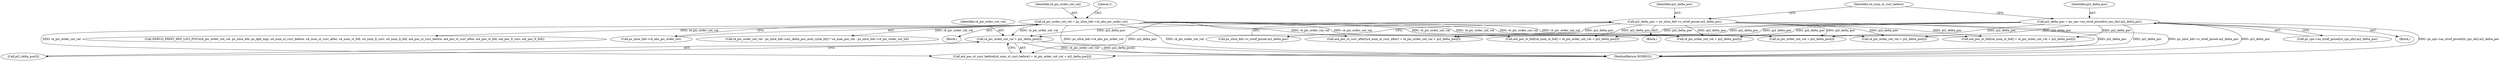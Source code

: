 digraph "0_Android_913d9e8d93d6b81bb8eac3fc2c1426651f5b259d_0@array" {
"1000290" [label="(Call,i4_pic_order_cnt_val + pi2_delta_poc[i])"];
"1000177" [label="(Call,i4_pic_order_cnt_val = ps_slice_hdr->i4_abs_pic_order_cnt)"];
"1000258" [label="(Call,pi2_delta_poc = ps_slice_hdr->s_stref_picset.ai2_delta_poc)"];
"1000221" [label="(Call,pi2_delta_poc = ps_sps->as_stref_picset[st_rps_idx].ai2_delta_poc)"];
"1000260" [label="(Call,ps_slice_hdr->s_stref_picset.ai2_delta_poc)"];
"1000112" [label="(Block,)"];
"1000330" [label="(Call,ai4_poc_st_curr_after[u4_num_st_curr_after] = i4_pic_order_cnt_val + pi2_delta_poc[i])"];
"1000179" [label="(Call,ps_slice_hdr->i4_abs_pic_order_cnt)"];
"1000259" [label="(Identifier,pi2_delta_poc)"];
"1000178" [label="(Identifier,i4_pic_order_cnt_val)"];
"1000299" [label="(Call,ai4_poc_st_foll[u4_num_st_foll] = i4_pic_order_cnt_val + pi2_delta_poc[i])"];
"1000334" [label="(Call,i4_pic_order_cnt_val + pi2_delta_poc[i])"];
"1000177" [label="(Call,i4_pic_order_cnt_val = ps_slice_hdr->i4_abs_pic_order_cnt)"];
"1000290" [label="(Call,i4_pic_order_cnt_val + pi2_delta_poc[i])"];
"1000258" [label="(Call,pi2_delta_poc = ps_slice_hdr->s_stref_picset.ai2_delta_poc)"];
"1000222" [label="(Identifier,pi2_delta_poc)"];
"1001190" [label="(Call,DEBUG_PRINT_REF_LIST_POCS(i4_pic_order_cnt_val, ps_slice_hdr, ps_dpb_mgr, u4_num_st_curr_before, u4_num_st_curr_after, u4_num_st_foll, u4_num_lt_curr, u4_num_lt_foll, ai4_poc_st_curr_before, ai4_poc_st_curr_after, ai4_poc_st_foll, ai4_poc_lt_curr, ai4_poc_lt_foll))"];
"1000221" [label="(Call,pi2_delta_poc = ps_sps->as_stref_picset[st_rps_idx].ai2_delta_poc)"];
"1000292" [label="(Call,pi2_delta_poc[i])"];
"1000392" [label="(Call,i4_pic_order_cnt_val - ps_slice_hdr->ai1_delta_poc_msb_cycle_lt[i] * u4_max_poc_lsb - ps_slice_hdr->i4_pic_order_cnt_lsb)"];
"1000291" [label="(Identifier,i4_pic_order_cnt_val)"];
"1000231" [label="(Block,)"];
"1000343" [label="(Call,ai4_poc_st_foll[u4_num_st_foll] = i4_pic_order_cnt_val + pi2_delta_poc[i])"];
"1000286" [label="(Call,ai4_poc_st_curr_before[u4_num_st_curr_before] = i4_pic_order_cnt_val + pi2_delta_poc[i])"];
"1000303" [label="(Call,i4_pic_order_cnt_val + pi2_delta_poc[i])"];
"1000266" [label="(Identifier,u4_num_st_curr_before)"];
"1000347" [label="(Call,i4_pic_order_cnt_val + pi2_delta_poc[i])"];
"1000184" [label="(Literal,1)"];
"1001297" [label="(MethodReturn,WORD32)"];
"1000223" [label="(Call,ps_sps->as_stref_picset[st_rps_idx].ai2_delta_poc)"];
"1000188" [label="(Block,)"];
"1000290" -> "1000286"  [label="AST: "];
"1000290" -> "1000292"  [label="CFG: "];
"1000291" -> "1000290"  [label="AST: "];
"1000292" -> "1000290"  [label="AST: "];
"1000286" -> "1000290"  [label="CFG: "];
"1000290" -> "1001297"  [label="DDG: i4_pic_order_cnt_val"];
"1000290" -> "1001297"  [label="DDG: pi2_delta_poc[i]"];
"1000177" -> "1000290"  [label="DDG: i4_pic_order_cnt_val"];
"1000258" -> "1000290"  [label="DDG: pi2_delta_poc"];
"1000221" -> "1000290"  [label="DDG: pi2_delta_poc"];
"1000177" -> "1000112"  [label="AST: "];
"1000177" -> "1000179"  [label="CFG: "];
"1000178" -> "1000177"  [label="AST: "];
"1000179" -> "1000177"  [label="AST: "];
"1000184" -> "1000177"  [label="CFG: "];
"1000177" -> "1001297"  [label="DDG: i4_pic_order_cnt_val"];
"1000177" -> "1001297"  [label="DDG: ps_slice_hdr->i4_abs_pic_order_cnt"];
"1000177" -> "1000286"  [label="DDG: i4_pic_order_cnt_val"];
"1000177" -> "1000299"  [label="DDG: i4_pic_order_cnt_val"];
"1000177" -> "1000303"  [label="DDG: i4_pic_order_cnt_val"];
"1000177" -> "1000330"  [label="DDG: i4_pic_order_cnt_val"];
"1000177" -> "1000334"  [label="DDG: i4_pic_order_cnt_val"];
"1000177" -> "1000343"  [label="DDG: i4_pic_order_cnt_val"];
"1000177" -> "1000347"  [label="DDG: i4_pic_order_cnt_val"];
"1000177" -> "1000392"  [label="DDG: i4_pic_order_cnt_val"];
"1000177" -> "1001190"  [label="DDG: i4_pic_order_cnt_val"];
"1000258" -> "1000231"  [label="AST: "];
"1000258" -> "1000260"  [label="CFG: "];
"1000259" -> "1000258"  [label="AST: "];
"1000260" -> "1000258"  [label="AST: "];
"1000266" -> "1000258"  [label="CFG: "];
"1000258" -> "1001297"  [label="DDG: pi2_delta_poc"];
"1000258" -> "1001297"  [label="DDG: ps_slice_hdr->s_stref_picset.ai2_delta_poc"];
"1000258" -> "1000286"  [label="DDG: pi2_delta_poc"];
"1000258" -> "1000299"  [label="DDG: pi2_delta_poc"];
"1000258" -> "1000303"  [label="DDG: pi2_delta_poc"];
"1000258" -> "1000330"  [label="DDG: pi2_delta_poc"];
"1000258" -> "1000334"  [label="DDG: pi2_delta_poc"];
"1000258" -> "1000343"  [label="DDG: pi2_delta_poc"];
"1000258" -> "1000347"  [label="DDG: pi2_delta_poc"];
"1000221" -> "1000188"  [label="AST: "];
"1000221" -> "1000223"  [label="CFG: "];
"1000222" -> "1000221"  [label="AST: "];
"1000223" -> "1000221"  [label="AST: "];
"1000266" -> "1000221"  [label="CFG: "];
"1000221" -> "1001297"  [label="DDG: ps_sps->as_stref_picset[st_rps_idx].ai2_delta_poc"];
"1000221" -> "1001297"  [label="DDG: pi2_delta_poc"];
"1000221" -> "1000286"  [label="DDG: pi2_delta_poc"];
"1000221" -> "1000299"  [label="DDG: pi2_delta_poc"];
"1000221" -> "1000303"  [label="DDG: pi2_delta_poc"];
"1000221" -> "1000330"  [label="DDG: pi2_delta_poc"];
"1000221" -> "1000334"  [label="DDG: pi2_delta_poc"];
"1000221" -> "1000343"  [label="DDG: pi2_delta_poc"];
"1000221" -> "1000347"  [label="DDG: pi2_delta_poc"];
}
